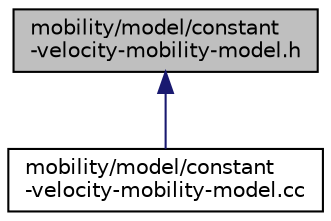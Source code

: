 digraph "mobility/model/constant-velocity-mobility-model.h"
{
  edge [fontname="Helvetica",fontsize="10",labelfontname="Helvetica",labelfontsize="10"];
  node [fontname="Helvetica",fontsize="10",shape=record];
  Node1 [label="mobility/model/constant\l-velocity-mobility-model.h",height=0.2,width=0.4,color="black", fillcolor="grey75", style="filled", fontcolor="black"];
  Node1 -> Node2 [dir="back",color="midnightblue",fontsize="10",style="solid"];
  Node2 [label="mobility/model/constant\l-velocity-mobility-model.cc",height=0.2,width=0.4,color="black", fillcolor="white", style="filled",URL="$d9/d41/constant-velocity-mobility-model_8cc.html"];
}

